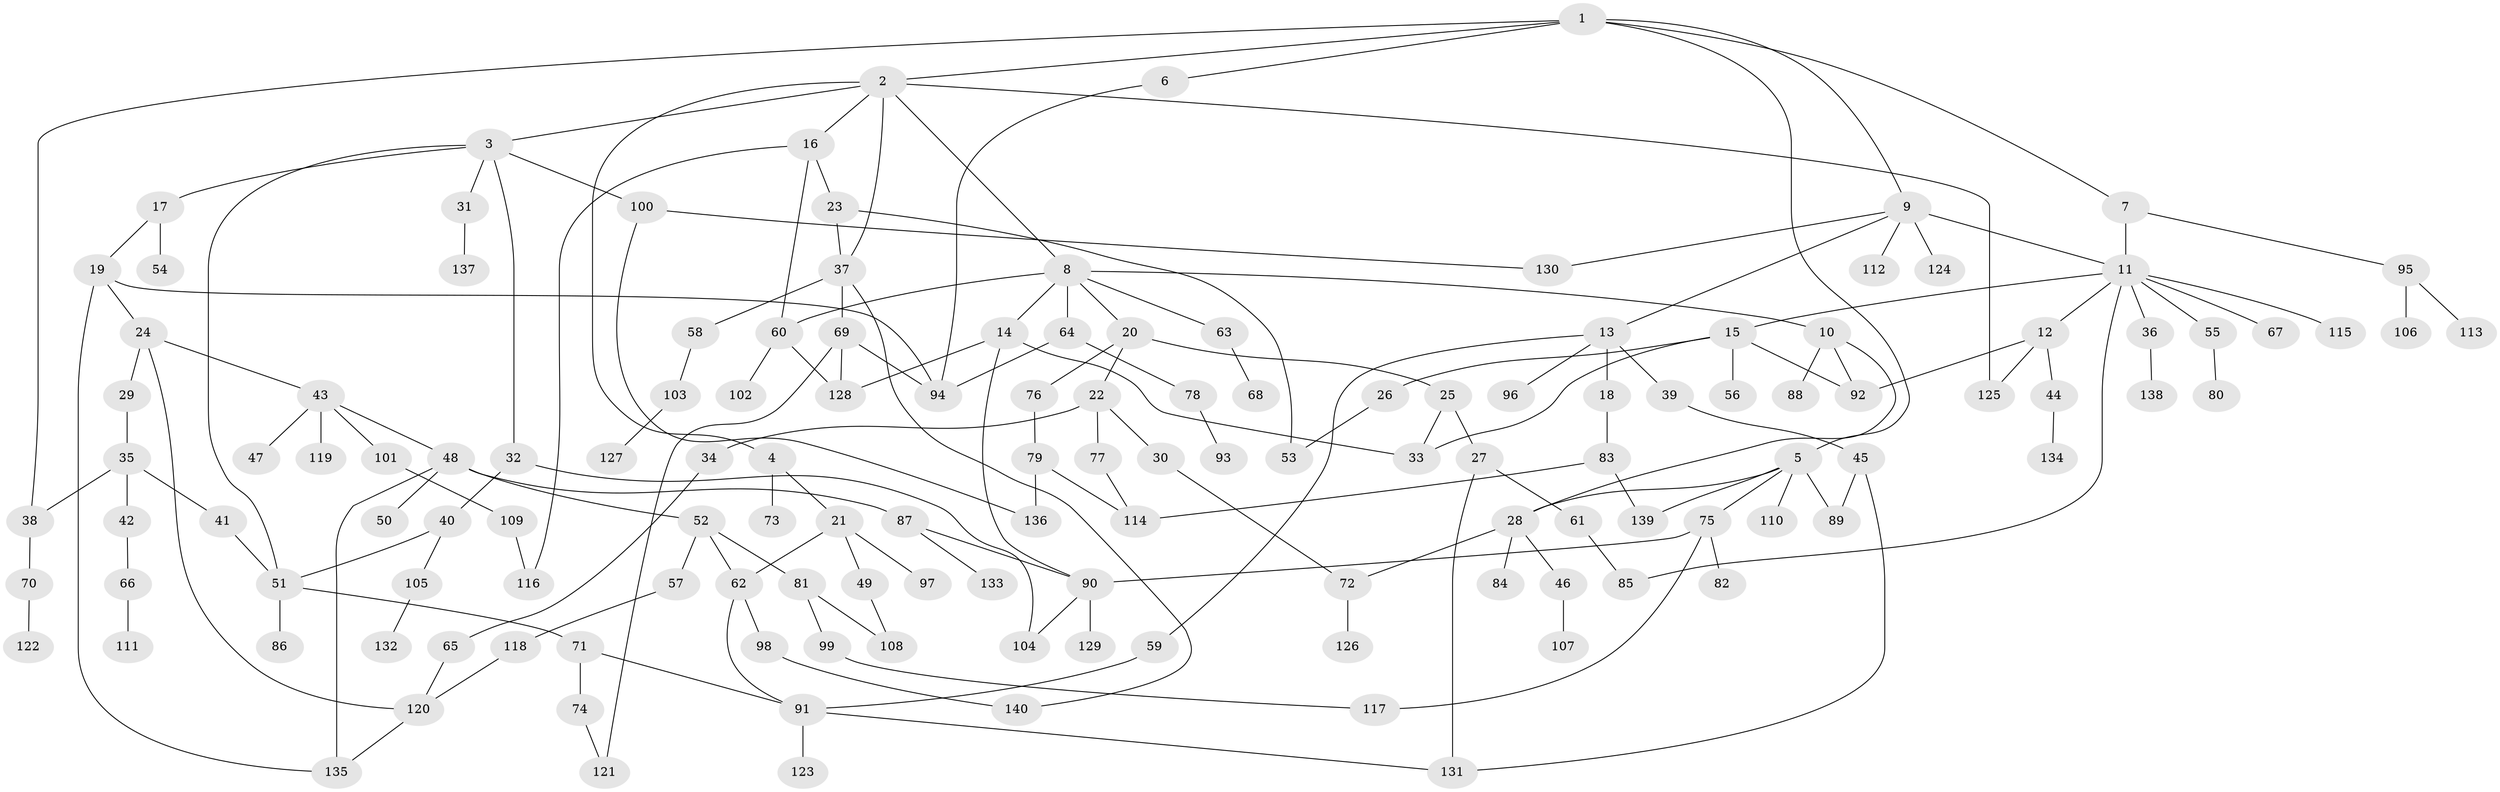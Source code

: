 // Generated by graph-tools (version 1.1) at 2025/34/03/09/25 02:34:13]
// undirected, 140 vertices, 182 edges
graph export_dot {
graph [start="1"]
  node [color=gray90,style=filled];
  1;
  2;
  3;
  4;
  5;
  6;
  7;
  8;
  9;
  10;
  11;
  12;
  13;
  14;
  15;
  16;
  17;
  18;
  19;
  20;
  21;
  22;
  23;
  24;
  25;
  26;
  27;
  28;
  29;
  30;
  31;
  32;
  33;
  34;
  35;
  36;
  37;
  38;
  39;
  40;
  41;
  42;
  43;
  44;
  45;
  46;
  47;
  48;
  49;
  50;
  51;
  52;
  53;
  54;
  55;
  56;
  57;
  58;
  59;
  60;
  61;
  62;
  63;
  64;
  65;
  66;
  67;
  68;
  69;
  70;
  71;
  72;
  73;
  74;
  75;
  76;
  77;
  78;
  79;
  80;
  81;
  82;
  83;
  84;
  85;
  86;
  87;
  88;
  89;
  90;
  91;
  92;
  93;
  94;
  95;
  96;
  97;
  98;
  99;
  100;
  101;
  102;
  103;
  104;
  105;
  106;
  107;
  108;
  109;
  110;
  111;
  112;
  113;
  114;
  115;
  116;
  117;
  118;
  119;
  120;
  121;
  122;
  123;
  124;
  125;
  126;
  127;
  128;
  129;
  130;
  131;
  132;
  133;
  134;
  135;
  136;
  137;
  138;
  139;
  140;
  1 -- 2;
  1 -- 5;
  1 -- 6;
  1 -- 7;
  1 -- 9;
  1 -- 38;
  2 -- 3;
  2 -- 4;
  2 -- 8;
  2 -- 16;
  2 -- 37;
  2 -- 125;
  3 -- 17;
  3 -- 31;
  3 -- 32;
  3 -- 100;
  3 -- 51;
  4 -- 21;
  4 -- 73;
  5 -- 28;
  5 -- 75;
  5 -- 89;
  5 -- 110;
  5 -- 139;
  6 -- 94;
  7 -- 95;
  7 -- 11;
  8 -- 10;
  8 -- 14;
  8 -- 20;
  8 -- 63;
  8 -- 64;
  8 -- 60;
  9 -- 11;
  9 -- 13;
  9 -- 112;
  9 -- 124;
  9 -- 130;
  10 -- 88;
  10 -- 92;
  10 -- 28;
  11 -- 12;
  11 -- 15;
  11 -- 36;
  11 -- 55;
  11 -- 67;
  11 -- 115;
  11 -- 85;
  12 -- 44;
  12 -- 92;
  12 -- 125;
  13 -- 18;
  13 -- 39;
  13 -- 59;
  13 -- 96;
  14 -- 90;
  14 -- 33;
  14 -- 128;
  15 -- 26;
  15 -- 56;
  15 -- 33;
  15 -- 92;
  16 -- 23;
  16 -- 60;
  16 -- 116;
  17 -- 19;
  17 -- 54;
  18 -- 83;
  19 -- 24;
  19 -- 94;
  19 -- 135;
  20 -- 22;
  20 -- 25;
  20 -- 76;
  21 -- 49;
  21 -- 97;
  21 -- 62;
  22 -- 30;
  22 -- 34;
  22 -- 77;
  23 -- 53;
  23 -- 37;
  24 -- 29;
  24 -- 43;
  24 -- 120;
  25 -- 27;
  25 -- 33;
  26 -- 53;
  27 -- 61;
  27 -- 131;
  28 -- 46;
  28 -- 72;
  28 -- 84;
  29 -- 35;
  30 -- 72;
  31 -- 137;
  32 -- 40;
  32 -- 104;
  34 -- 65;
  35 -- 38;
  35 -- 41;
  35 -- 42;
  36 -- 138;
  37 -- 58;
  37 -- 69;
  37 -- 140;
  38 -- 70;
  39 -- 45;
  40 -- 105;
  40 -- 51;
  41 -- 51;
  42 -- 66;
  43 -- 47;
  43 -- 48;
  43 -- 101;
  43 -- 119;
  44 -- 134;
  45 -- 89;
  45 -- 131;
  46 -- 107;
  48 -- 50;
  48 -- 52;
  48 -- 87;
  48 -- 135;
  49 -- 108;
  51 -- 71;
  51 -- 86;
  52 -- 57;
  52 -- 62;
  52 -- 81;
  55 -- 80;
  57 -- 118;
  58 -- 103;
  59 -- 91;
  60 -- 102;
  60 -- 128;
  61 -- 85;
  62 -- 98;
  62 -- 91;
  63 -- 68;
  64 -- 78;
  64 -- 94;
  65 -- 120;
  66 -- 111;
  69 -- 121;
  69 -- 94;
  69 -- 128;
  70 -- 122;
  71 -- 74;
  71 -- 91;
  72 -- 126;
  74 -- 121;
  75 -- 82;
  75 -- 117;
  75 -- 90;
  76 -- 79;
  77 -- 114;
  78 -- 93;
  79 -- 114;
  79 -- 136;
  81 -- 99;
  81 -- 108;
  83 -- 139;
  83 -- 114;
  87 -- 133;
  87 -- 90;
  90 -- 129;
  90 -- 104;
  91 -- 123;
  91 -- 131;
  95 -- 106;
  95 -- 113;
  98 -- 140;
  99 -- 117;
  100 -- 136;
  100 -- 130;
  101 -- 109;
  103 -- 127;
  105 -- 132;
  109 -- 116;
  118 -- 120;
  120 -- 135;
}
